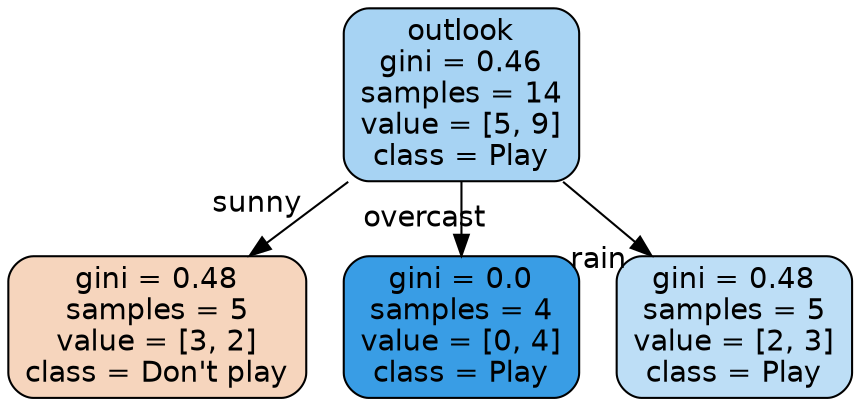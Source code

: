 digraph Tree {
node [shape=box, style="filled, rounded", color="black", fontname=helvetica] ;
edge [fontname=helvetica] ;
0 [label="outlook\ngini = 0.46\nsamples = 14\nvalue = [5, 9]\nclass = Play", fillcolor="#a7d3f3"] ;
3 [label="gini = 0.48\nsamples = 5\nvalue = [3, 2]\nclass = Don't play", fillcolor="#f6d5bd"] ;
0 -> 3 [labeldistance=2.5, labelangle=45, headlabel="sunny"] ;
2 [label="gini = 0.0\nsamples = 4\nvalue = [0, 4]\nclass = Play", fillcolor="#399de5"] ;
0 -> 2 [labeldistance=2.5, labelangle=45, headlabel="overcast"] ;
1 [label="gini = 0.48\nsamples = 5\nvalue = [2, 3]\nclass = Play", fillcolor="#bddef6"] ;
0 -> 1 [labeldistance=2.5, labelangle=45, headlabel="rain"] ;
}